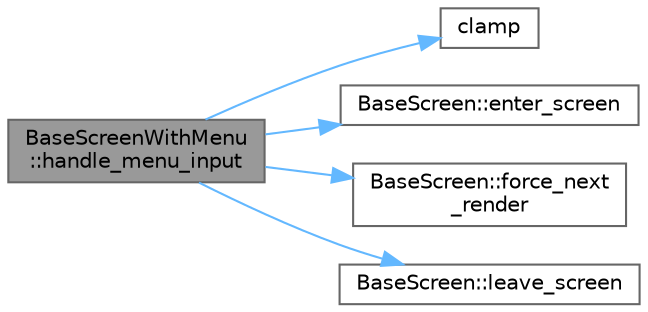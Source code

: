 digraph "BaseScreenWithMenu::handle_menu_input"
{
 // LATEX_PDF_SIZE
  bgcolor="transparent";
  edge [fontname=Helvetica,fontsize=10,labelfontname=Helvetica,labelfontsize=10];
  node [fontname=Helvetica,fontsize=10,shape=box,height=0.2,width=0.4];
  rankdir="LR";
  Node1 [id="Node000001",label="BaseScreenWithMenu\l::handle_menu_input",height=0.2,width=0.4,color="gray40", fillcolor="grey60", style="filled", fontcolor="black",tooltip=" "];
  Node1 -> Node2 [id="edge1_Node000001_Node000002",color="steelblue1",style="solid",tooltip=" "];
  Node2 [id="Node000002",label="clamp",height=0.2,width=0.4,color="grey40", fillcolor="white", style="filled",URL="$archive_2bgeigie__firmware__pio_2src_2configuration__server_8cpp.html#aed8613cf8a8e4ab677db757821414653",tooltip=" "];
  Node1 -> Node3 [id="edge2_Node000001_Node000003",color="steelblue1",style="solid",tooltip=" "];
  Node3 [id="Node000003",label="BaseScreen::enter_screen",height=0.2,width=0.4,color="grey40", fillcolor="white", style="filled",URL="$class_base_screen.html#a19944bf3ea67c81ccd2269fb16c9e2ea",tooltip=" "];
  Node1 -> Node4 [id="edge3_Node000001_Node000004",color="steelblue1",style="solid",tooltip=" "];
  Node4 [id="Node000004",label="BaseScreen::force_next\l_render",height=0.2,width=0.4,color="grey40", fillcolor="white", style="filled",URL="$class_base_screen.html#a475d077e56c80429539f9c8a973752dd",tooltip=" "];
  Node1 -> Node5 [id="edge4_Node000001_Node000005",color="steelblue1",style="solid",tooltip=" "];
  Node5 [id="Node000005",label="BaseScreen::leave_screen",height=0.2,width=0.4,color="grey40", fillcolor="white", style="filled",URL="$class_base_screen.html#a39550ebc8de9c9324c5abde283eb52c1",tooltip=" "];
}

